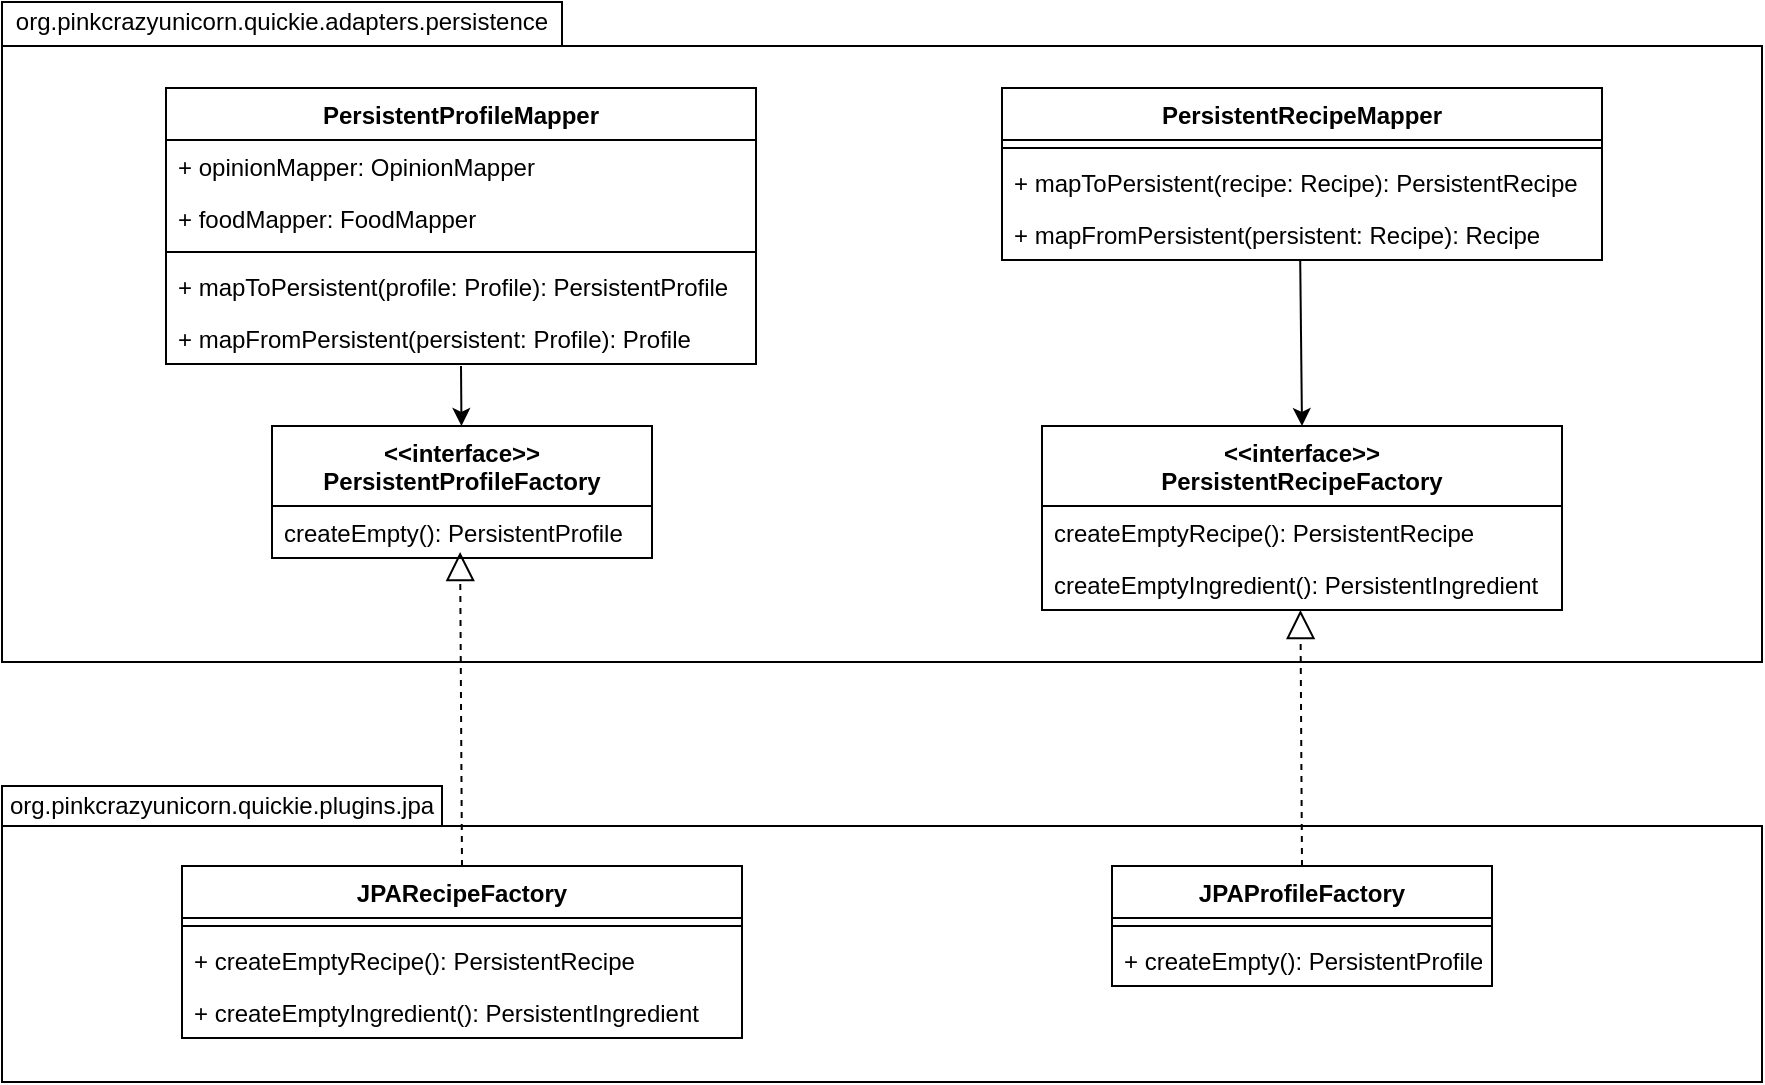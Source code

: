 <mxfile version="16.5.1" type="device"><diagram id="C5RBs43oDa-KdzZeNtuy" name="Page-1"><mxGraphModel dx="1102" dy="865" grid="1" gridSize="10" guides="1" tooltips="1" connect="1" arrows="1" fold="1" page="1" pageScale="1" pageWidth="827" pageHeight="1169" math="0" shadow="0"><root><mxCell id="WIyWlLk6GJQsqaUBKTNV-0"/><mxCell id="WIyWlLk6GJQsqaUBKTNV-1" parent="WIyWlLk6GJQsqaUBKTNV-0"/><mxCell id="s3GhdtjYtjUfGi9hs0Ft-30" value="" style="shape=folder;fontStyle=1;spacingTop=10;tabWidth=280;tabHeight=22;tabPosition=left;html=1;" parent="WIyWlLk6GJQsqaUBKTNV-1" vertex="1"><mxGeometry width="880" height="330" as="geometry"/></mxCell><mxCell id="s3GhdtjYtjUfGi9hs0Ft-28" value="" style="shape=folder;fontStyle=1;spacingTop=10;tabWidth=220;tabHeight=20;tabPosition=left;html=1;" parent="WIyWlLk6GJQsqaUBKTNV-1" vertex="1"><mxGeometry y="392" width="880" height="148" as="geometry"/></mxCell><mxCell id="s3GhdtjYtjUfGi9hs0Ft-12" value="&lt;&lt;interface&gt;&gt;&#10;PersistentProfileFactory" style="swimlane;fontStyle=1;childLayout=stackLayout;horizontal=1;startSize=40;fillColor=none;horizontalStack=0;resizeParent=1;resizeParentMax=0;resizeLast=0;collapsible=1;marginBottom=0;" parent="WIyWlLk6GJQsqaUBKTNV-1" vertex="1"><mxGeometry x="135" y="212" width="190" height="66" as="geometry"/></mxCell><mxCell id="s3GhdtjYtjUfGi9hs0Ft-13" value="createEmpty(): PersistentProfile" style="text;strokeColor=none;fillColor=none;align=left;verticalAlign=top;spacingLeft=4;spacingRight=4;overflow=hidden;rotatable=0;points=[[0,0.5],[1,0.5]];portConstraint=eastwest;" parent="s3GhdtjYtjUfGi9hs0Ft-12" vertex="1"><mxGeometry y="40" width="190" height="26" as="geometry"/></mxCell><mxCell id="s3GhdtjYtjUfGi9hs0Ft-16" value="&lt;&lt;interface&gt;&gt;&#10;PersistentRecipeFactory" style="swimlane;fontStyle=1;childLayout=stackLayout;horizontal=1;startSize=40;fillColor=none;horizontalStack=0;resizeParent=1;resizeParentMax=0;resizeLast=0;collapsible=1;marginBottom=0;" parent="WIyWlLk6GJQsqaUBKTNV-1" vertex="1"><mxGeometry x="520" y="212" width="260" height="92" as="geometry"/></mxCell><mxCell id="s3GhdtjYtjUfGi9hs0Ft-17" value="createEmptyRecipe(): PersistentRecipe" style="text;strokeColor=none;fillColor=none;align=left;verticalAlign=top;spacingLeft=4;spacingRight=4;overflow=hidden;rotatable=0;points=[[0,0.5],[1,0.5]];portConstraint=eastwest;" parent="s3GhdtjYtjUfGi9hs0Ft-16" vertex="1"><mxGeometry y="40" width="260" height="26" as="geometry"/></mxCell><mxCell id="s3GhdtjYtjUfGi9hs0Ft-18" value="createEmptyIngredient(): PersistentIngredient" style="text;strokeColor=none;fillColor=none;align=left;verticalAlign=top;spacingLeft=4;spacingRight=4;overflow=hidden;rotatable=0;points=[[0,0.5],[1,0.5]];portConstraint=eastwest;" parent="s3GhdtjYtjUfGi9hs0Ft-16" vertex="1"><mxGeometry y="66" width="260" height="26" as="geometry"/></mxCell><mxCell id="s3GhdtjYtjUfGi9hs0Ft-19" value="JPAProfileFactory" style="swimlane;fontStyle=1;align=center;verticalAlign=top;childLayout=stackLayout;horizontal=1;startSize=26;horizontalStack=0;resizeParent=1;resizeParentMax=0;resizeLast=0;collapsible=1;marginBottom=0;" parent="WIyWlLk6GJQsqaUBKTNV-1" vertex="1"><mxGeometry x="555" y="432" width="190" height="60" as="geometry"/></mxCell><mxCell id="s3GhdtjYtjUfGi9hs0Ft-21" value="" style="line;strokeWidth=1;fillColor=none;align=left;verticalAlign=middle;spacingTop=-1;spacingLeft=3;spacingRight=3;rotatable=0;labelPosition=right;points=[];portConstraint=eastwest;" parent="s3GhdtjYtjUfGi9hs0Ft-19" vertex="1"><mxGeometry y="26" width="190" height="8" as="geometry"/></mxCell><mxCell id="s3GhdtjYtjUfGi9hs0Ft-22" value="+ createEmpty(): PersistentProfile" style="text;strokeColor=none;fillColor=none;align=left;verticalAlign=top;spacingLeft=4;spacingRight=4;overflow=hidden;rotatable=0;points=[[0,0.5],[1,0.5]];portConstraint=eastwest;" parent="s3GhdtjYtjUfGi9hs0Ft-19" vertex="1"><mxGeometry y="34" width="190" height="26" as="geometry"/></mxCell><mxCell id="s3GhdtjYtjUfGi9hs0Ft-23" value="JPARecipeFactory" style="swimlane;fontStyle=1;align=center;verticalAlign=top;childLayout=stackLayout;horizontal=1;startSize=26;horizontalStack=0;resizeParent=1;resizeParentMax=0;resizeLast=0;collapsible=1;marginBottom=0;" parent="WIyWlLk6GJQsqaUBKTNV-1" vertex="1"><mxGeometry x="90" y="432" width="280" height="86" as="geometry"/></mxCell><mxCell id="s3GhdtjYtjUfGi9hs0Ft-25" value="" style="line;strokeWidth=1;fillColor=none;align=left;verticalAlign=middle;spacingTop=-1;spacingLeft=3;spacingRight=3;rotatable=0;labelPosition=right;points=[];portConstraint=eastwest;" parent="s3GhdtjYtjUfGi9hs0Ft-23" vertex="1"><mxGeometry y="26" width="280" height="8" as="geometry"/></mxCell><mxCell id="s3GhdtjYtjUfGi9hs0Ft-26" value="+ createEmptyRecipe(): PersistentRecipe" style="text;strokeColor=none;fillColor=none;align=left;verticalAlign=top;spacingLeft=4;spacingRight=4;overflow=hidden;rotatable=0;points=[[0,0.5],[1,0.5]];portConstraint=eastwest;" parent="s3GhdtjYtjUfGi9hs0Ft-23" vertex="1"><mxGeometry y="34" width="280" height="26" as="geometry"/></mxCell><mxCell id="s3GhdtjYtjUfGi9hs0Ft-27" value="+ createEmptyIngredient(): PersistentIngredient" style="text;strokeColor=none;fillColor=none;align=left;verticalAlign=top;spacingLeft=4;spacingRight=4;overflow=hidden;rotatable=0;points=[[0,0.5],[1,0.5]];portConstraint=eastwest;" parent="s3GhdtjYtjUfGi9hs0Ft-23" vertex="1"><mxGeometry y="60" width="280" height="26" as="geometry"/></mxCell><mxCell id="s3GhdtjYtjUfGi9hs0Ft-29" value="org.pinkcrazyunicorn.quickie.plugins.jpa" style="text;html=1;strokeColor=none;fillColor=none;align=center;verticalAlign=middle;whiteSpace=wrap;rounded=0;" parent="WIyWlLk6GJQsqaUBKTNV-1" vertex="1"><mxGeometry y="392" width="220" height="20" as="geometry"/></mxCell><mxCell id="s3GhdtjYtjUfGi9hs0Ft-31" value="org.pinkcrazyunicorn.quickie.adapters.persistence" style="text;html=1;strokeColor=none;fillColor=none;align=center;verticalAlign=middle;whiteSpace=wrap;rounded=0;" parent="WIyWlLk6GJQsqaUBKTNV-1" vertex="1"><mxGeometry width="280" height="20" as="geometry"/></mxCell><mxCell id="s3GhdtjYtjUfGi9hs0Ft-32" value="" style="endArrow=block;dashed=1;endFill=0;endSize=12;html=1;rounded=0;exitX=0.5;exitY=0;exitDx=0;exitDy=0;entryX=0.495;entryY=0.885;entryDx=0;entryDy=0;entryPerimeter=0;" parent="WIyWlLk6GJQsqaUBKTNV-1" source="s3GhdtjYtjUfGi9hs0Ft-23" target="s3GhdtjYtjUfGi9hs0Ft-13" edge="1"><mxGeometry width="160" relative="1" as="geometry"><mxPoint x="260" y="302" as="sourcePoint"/><mxPoint x="420" y="302" as="targetPoint"/></mxGeometry></mxCell><mxCell id="s3GhdtjYtjUfGi9hs0Ft-33" value="" style="endArrow=block;dashed=1;endFill=0;endSize=12;html=1;rounded=0;exitX=0.5;exitY=0;exitDx=0;exitDy=0;entryX=0.497;entryY=1;entryDx=0;entryDy=0;entryPerimeter=0;" parent="WIyWlLk6GJQsqaUBKTNV-1" source="s3GhdtjYtjUfGi9hs0Ft-19" target="s3GhdtjYtjUfGi9hs0Ft-18" edge="1"><mxGeometry width="160" relative="1" as="geometry"><mxPoint x="380" y="462" as="sourcePoint"/><mxPoint x="650" y="332" as="targetPoint"/></mxGeometry></mxCell><mxCell id="OYFBHI8tLyFCquGdyEee-0" value="PersistentProfileMapper" style="swimlane;fontStyle=1;align=center;verticalAlign=top;childLayout=stackLayout;horizontal=1;startSize=26;horizontalStack=0;resizeParent=1;resizeParentMax=0;resizeLast=0;collapsible=1;marginBottom=0;" parent="WIyWlLk6GJQsqaUBKTNV-1" vertex="1"><mxGeometry x="82" y="43" width="295" height="138" as="geometry"/></mxCell><mxCell id="OYFBHI8tLyFCquGdyEee-1" value="+ opinionMapper: OpinionMapper" style="text;strokeColor=none;fillColor=none;align=left;verticalAlign=top;spacingLeft=4;spacingRight=4;overflow=hidden;rotatable=0;points=[[0,0.5],[1,0.5]];portConstraint=eastwest;" parent="OYFBHI8tLyFCquGdyEee-0" vertex="1"><mxGeometry y="26" width="295" height="26" as="geometry"/></mxCell><mxCell id="OYFBHI8tLyFCquGdyEee-4" value="+ foodMapper: FoodMapper" style="text;strokeColor=none;fillColor=none;align=left;verticalAlign=top;spacingLeft=4;spacingRight=4;overflow=hidden;rotatable=0;points=[[0,0.5],[1,0.5]];portConstraint=eastwest;" parent="OYFBHI8tLyFCquGdyEee-0" vertex="1"><mxGeometry y="52" width="295" height="26" as="geometry"/></mxCell><mxCell id="OYFBHI8tLyFCquGdyEee-2" value="" style="line;strokeWidth=1;fillColor=none;align=left;verticalAlign=middle;spacingTop=-1;spacingLeft=3;spacingRight=3;rotatable=0;labelPosition=right;points=[];portConstraint=eastwest;" parent="OYFBHI8tLyFCquGdyEee-0" vertex="1"><mxGeometry y="78" width="295" height="8" as="geometry"/></mxCell><mxCell id="OYFBHI8tLyFCquGdyEee-3" value="+ mapToPersistent(profile: Profile): PersistentProfile" style="text;strokeColor=none;fillColor=none;align=left;verticalAlign=top;spacingLeft=4;spacingRight=4;overflow=hidden;rotatable=0;points=[[0,0.5],[1,0.5]];portConstraint=eastwest;" parent="OYFBHI8tLyFCquGdyEee-0" vertex="1"><mxGeometry y="86" width="295" height="26" as="geometry"/></mxCell><mxCell id="OYFBHI8tLyFCquGdyEee-6" value="+ mapFromPersistent(persistent: Profile): Profile" style="text;strokeColor=none;fillColor=none;align=left;verticalAlign=top;spacingLeft=4;spacingRight=4;overflow=hidden;rotatable=0;points=[[0,0.5],[1,0.5]];portConstraint=eastwest;" parent="OYFBHI8tLyFCquGdyEee-0" vertex="1"><mxGeometry y="112" width="295" height="26" as="geometry"/></mxCell><mxCell id="OYFBHI8tLyFCquGdyEee-7" style="rounded=0;orthogonalLoop=1;jettySize=auto;html=1;exitX=0.5;exitY=1.038;exitDx=0;exitDy=0;exitPerimeter=0;" parent="WIyWlLk6GJQsqaUBKTNV-1" source="OYFBHI8tLyFCquGdyEee-6" target="s3GhdtjYtjUfGi9hs0Ft-12" edge="1"><mxGeometry relative="1" as="geometry"/></mxCell><mxCell id="OYFBHI8tLyFCquGdyEee-8" value="PersistentRecipeMapper" style="swimlane;fontStyle=1;align=center;verticalAlign=top;childLayout=stackLayout;horizontal=1;startSize=26;horizontalStack=0;resizeParent=1;resizeParentMax=0;resizeLast=0;collapsible=1;marginBottom=0;" parent="WIyWlLk6GJQsqaUBKTNV-1" vertex="1"><mxGeometry x="500" y="43" width="300" height="86" as="geometry"/></mxCell><mxCell id="OYFBHI8tLyFCquGdyEee-11" value="" style="line;strokeWidth=1;fillColor=none;align=left;verticalAlign=middle;spacingTop=-1;spacingLeft=3;spacingRight=3;rotatable=0;labelPosition=right;points=[];portConstraint=eastwest;" parent="OYFBHI8tLyFCquGdyEee-8" vertex="1"><mxGeometry y="26" width="300" height="8" as="geometry"/></mxCell><mxCell id="OYFBHI8tLyFCquGdyEee-12" value="+ mapToPersistent(recipe: Recipe): PersistentRecipe" style="text;strokeColor=none;fillColor=none;align=left;verticalAlign=top;spacingLeft=4;spacingRight=4;overflow=hidden;rotatable=0;points=[[0,0.5],[1,0.5]];portConstraint=eastwest;" parent="OYFBHI8tLyFCquGdyEee-8" vertex="1"><mxGeometry y="34" width="300" height="26" as="geometry"/></mxCell><mxCell id="OYFBHI8tLyFCquGdyEee-13" value="+ mapFromPersistent(persistent: Recipe): Recipe" style="text;strokeColor=none;fillColor=none;align=left;verticalAlign=top;spacingLeft=4;spacingRight=4;overflow=hidden;rotatable=0;points=[[0,0.5],[1,0.5]];portConstraint=eastwest;" parent="OYFBHI8tLyFCquGdyEee-8" vertex="1"><mxGeometry y="60" width="300" height="26" as="geometry"/></mxCell><mxCell id="OYFBHI8tLyFCquGdyEee-15" style="edgeStyle=none;rounded=0;orthogonalLoop=1;jettySize=auto;html=1;entryX=0.5;entryY=0;entryDx=0;entryDy=0;exitX=0.497;exitY=0.992;exitDx=0;exitDy=0;exitPerimeter=0;" parent="WIyWlLk6GJQsqaUBKTNV-1" source="OYFBHI8tLyFCquGdyEee-13" target="s3GhdtjYtjUfGi9hs0Ft-16" edge="1"><mxGeometry relative="1" as="geometry"><mxPoint x="650" y="130" as="sourcePoint"/></mxGeometry></mxCell></root></mxGraphModel></diagram></mxfile>